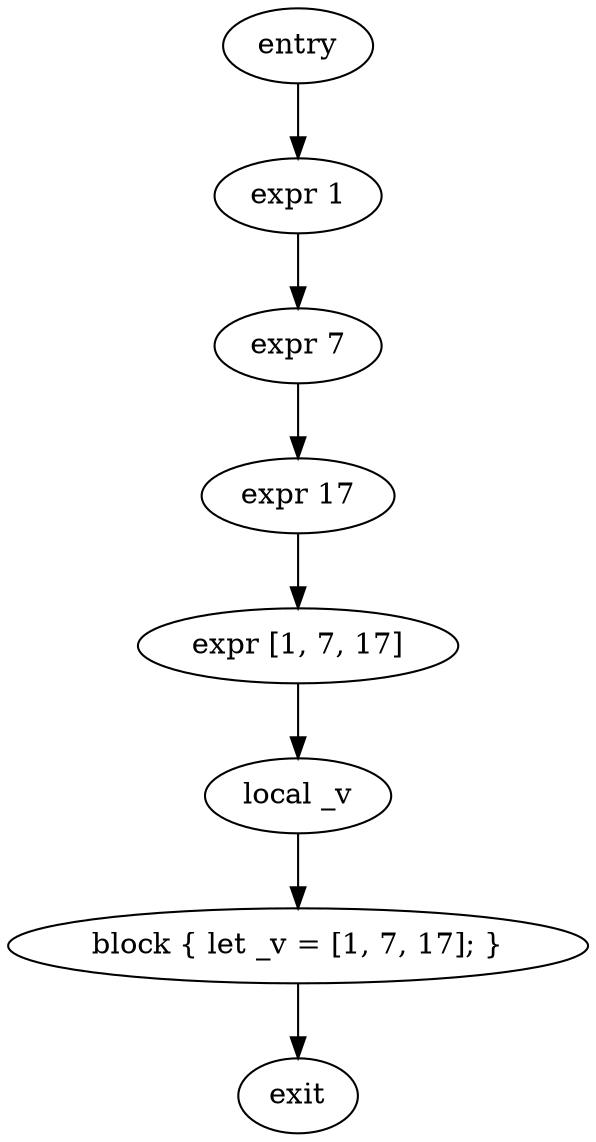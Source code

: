 digraph block {
    N0[label="entry"];
    N1[label="exit"];
    N2[label="expr 1"];
    N3[label="expr 7"];
    N4[label="expr 17"];
    N5[label="expr [1, 7, 17]"];
    N6[label="local _v"];
    N7[label="block { let _v = [1, 7, 17]; }"];
    N0 -> N2;
    N2 -> N3;
    N3 -> N4;
    N4 -> N5;
    N5 -> N6;
    N6 -> N7;
    N7 -> N1;
}
